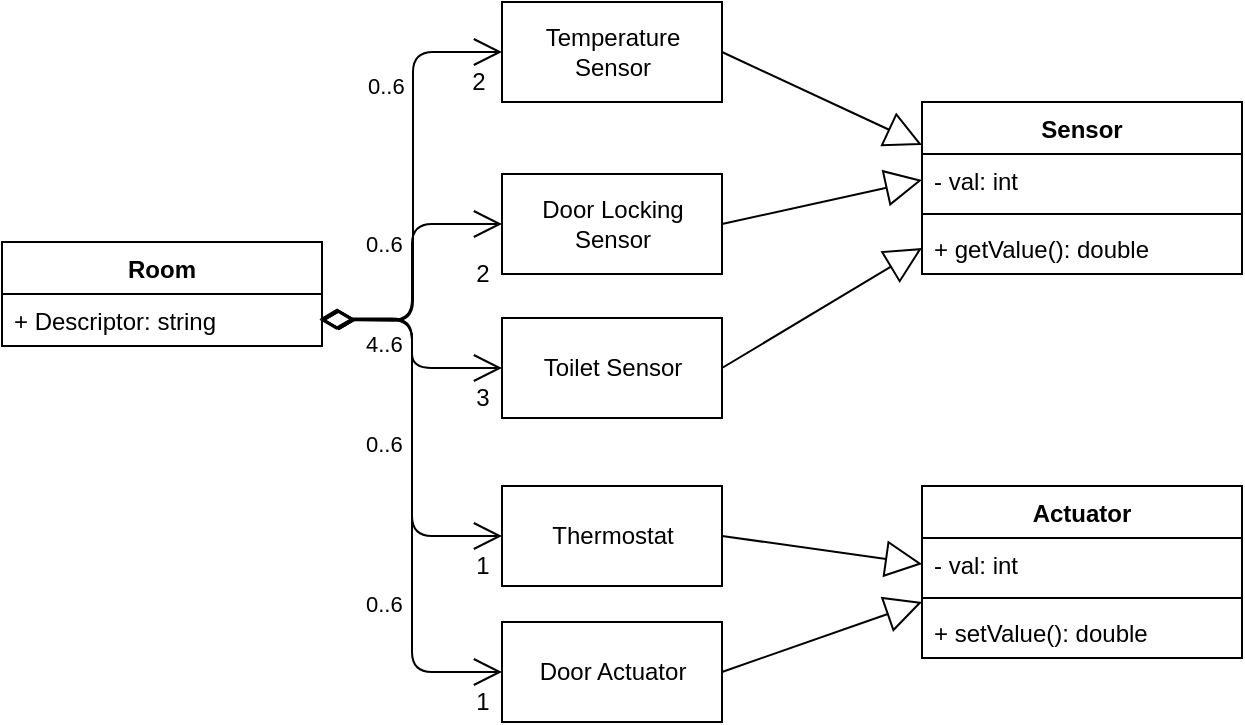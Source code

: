 <mxfile version="12.9.3" type="device"><diagram id="3Pt5scajPjNzUHkOrpBH" name="Page-1"><mxGraphModel dx="1178" dy="675" grid="1" gridSize="10" guides="1" tooltips="1" connect="1" arrows="1" fold="1" page="1" pageScale="1" pageWidth="1169" pageHeight="827" math="0" shadow="0"><root><mxCell id="0"/><mxCell id="1" parent="0"/><mxCell id="AfueZ1ysDypsQj0NQMHV-8" value="Temperature&lt;br&gt;Sensor" style="html=1;" parent="1" vertex="1"><mxGeometry x="310" y="340" width="110" height="50" as="geometry"/></mxCell><mxCell id="AfueZ1ysDypsQj0NQMHV-13" value="Door Locking&lt;br&gt;Sensor" style="html=1;" parent="1" vertex="1"><mxGeometry x="310" y="426" width="110" height="50" as="geometry"/></mxCell><mxCell id="AfueZ1ysDypsQj0NQMHV-15" value="0..6" style="endArrow=open;html=1;endSize=12;startArrow=diamondThin;startSize=14;startFill=0;edgeStyle=orthogonalEdgeStyle;align=left;verticalAlign=bottom;entryX=0;entryY=0.5;entryDx=0;entryDy=0;" parent="1" target="AfueZ1ysDypsQj0NQMHV-8" edge="1"><mxGeometry x="0.375" y="25" relative="1" as="geometry"><mxPoint x="220" y="499" as="sourcePoint"/><mxPoint x="290" y="640" as="targetPoint"/><mxPoint as="offset"/></mxGeometry></mxCell><mxCell id="AfueZ1ysDypsQj0NQMHV-16" value="2" style="text;html=1;resizable=0;points=[];align=center;verticalAlign=middle;labelBackgroundColor=#ffffff;" parent="AfueZ1ysDypsQj0NQMHV-15" vertex="1" connectable="0"><mxGeometry x="0.903" y="-3" relative="1" as="geometry"><mxPoint x="-1" y="12" as="offset"/></mxGeometry></mxCell><mxCell id="AfueZ1ysDypsQj0NQMHV-17" value="" style="endArrow=block;endSize=16;endFill=0;html=1;entryX=0;entryY=0.25;entryDx=0;entryDy=0;exitX=1;exitY=0.5;exitDx=0;exitDy=0;" parent="1" source="AfueZ1ysDypsQj0NQMHV-8" target="AfueZ1ysDypsQj0NQMHV-9" edge="1"><mxGeometry x="0.058" y="-8" width="160" relative="1" as="geometry"><mxPoint x="190" y="640" as="sourcePoint"/><mxPoint x="350" y="640" as="targetPoint"/><mxPoint as="offset"/></mxGeometry></mxCell><mxCell id="AfueZ1ysDypsQj0NQMHV-18" value="" style="endArrow=block;endSize=16;endFill=0;html=1;entryX=0;entryY=0.5;entryDx=0;entryDy=0;exitX=1;exitY=0.5;exitDx=0;exitDy=0;" parent="1" source="AfueZ1ysDypsQj0NQMHV-13" target="AfueZ1ysDypsQj0NQMHV-10" edge="1"><mxGeometry x="0.058" y="-8" width="160" relative="1" as="geometry"><mxPoint x="440" y="570" as="sourcePoint"/><mxPoint x="550" y="464.0" as="targetPoint"/><mxPoint as="offset"/></mxGeometry></mxCell><mxCell id="s8RaV9ek4FCz3kDoMfTA-5" value="Thermostat" style="html=1;" parent="1" vertex="1"><mxGeometry x="310" y="582" width="110" height="50" as="geometry"/></mxCell><mxCell id="s8RaV9ek4FCz3kDoMfTA-6" value="Toilet Sensor" style="html=1;" parent="1" vertex="1"><mxGeometry x="310" y="498" width="110" height="50" as="geometry"/></mxCell><mxCell id="s8RaV9ek4FCz3kDoMfTA-7" value="" style="endArrow=block;endSize=16;endFill=0;html=1;entryX=0;entryY=0.5;entryDx=0;entryDy=0;exitX=1;exitY=0.5;exitDx=0;exitDy=0;" parent="1" source="s8RaV9ek4FCz3kDoMfTA-6" target="AfueZ1ysDypsQj0NQMHV-12" edge="1"><mxGeometry x="0.058" y="-8" width="160" relative="1" as="geometry"><mxPoint x="430" y="461" as="sourcePoint"/><mxPoint x="530" y="423" as="targetPoint"/><mxPoint as="offset"/></mxGeometry></mxCell><mxCell id="s8RaV9ek4FCz3kDoMfTA-8" value="" style="endArrow=block;endSize=16;endFill=0;html=1;entryX=0;entryY=0.5;entryDx=0;entryDy=0;exitX=1;exitY=0.5;exitDx=0;exitDy=0;" parent="1" source="s8RaV9ek4FCz3kDoMfTA-5" target="s8RaV9ek4FCz3kDoMfTA-2" edge="1"><mxGeometry x="0.058" y="-8" width="160" relative="1" as="geometry"><mxPoint x="440" y="471" as="sourcePoint"/><mxPoint x="540" y="433" as="targetPoint"/><mxPoint as="offset"/></mxGeometry></mxCell><mxCell id="AfueZ1ysDypsQj0NQMHV-4" value="Room" style="swimlane;fontStyle=1;align=center;verticalAlign=top;childLayout=stackLayout;horizontal=1;startSize=26;horizontalStack=0;resizeParent=1;resizeParentMax=0;resizeLast=0;collapsible=1;marginBottom=0;" parent="1" vertex="1"><mxGeometry x="60" y="460" width="160" height="52" as="geometry"/></mxCell><mxCell id="AfueZ1ysDypsQj0NQMHV-5" value="+ Descriptor: string" style="text;strokeColor=none;fillColor=none;align=left;verticalAlign=top;spacingLeft=4;spacingRight=4;overflow=hidden;rotatable=0;points=[[0,0.5],[1,0.5]];portConstraint=eastwest;" parent="AfueZ1ysDypsQj0NQMHV-4" vertex="1"><mxGeometry y="26" width="160" height="26" as="geometry"/></mxCell><mxCell id="AfueZ1ysDypsQj0NQMHV-9" value="Sensor" style="swimlane;fontStyle=1;align=center;verticalAlign=top;childLayout=stackLayout;horizontal=1;startSize=26;horizontalStack=0;resizeParent=1;resizeParentMax=0;resizeLast=0;collapsible=1;marginBottom=0;" parent="1" vertex="1"><mxGeometry x="520" y="390" width="160" height="86" as="geometry"/></mxCell><mxCell id="AfueZ1ysDypsQj0NQMHV-10" value="- val: int" style="text;strokeColor=none;fillColor=none;align=left;verticalAlign=top;spacingLeft=4;spacingRight=4;overflow=hidden;rotatable=0;points=[[0,0.5],[1,0.5]];portConstraint=eastwest;" parent="AfueZ1ysDypsQj0NQMHV-9" vertex="1"><mxGeometry y="26" width="160" height="26" as="geometry"/></mxCell><mxCell id="AfueZ1ysDypsQj0NQMHV-11" value="" style="line;strokeWidth=1;fillColor=none;align=left;verticalAlign=middle;spacingTop=-1;spacingLeft=3;spacingRight=3;rotatable=0;labelPosition=right;points=[];portConstraint=eastwest;" parent="AfueZ1ysDypsQj0NQMHV-9" vertex="1"><mxGeometry y="52" width="160" height="8" as="geometry"/></mxCell><mxCell id="AfueZ1ysDypsQj0NQMHV-12" value="+ getValue(): double" style="text;strokeColor=none;fillColor=none;align=left;verticalAlign=top;spacingLeft=4;spacingRight=4;overflow=hidden;rotatable=0;points=[[0,0.5],[1,0.5]];portConstraint=eastwest;" parent="AfueZ1ysDypsQj0NQMHV-9" vertex="1"><mxGeometry y="60" width="160" height="26" as="geometry"/></mxCell><mxCell id="WENLsrXnCyXyM0bJ2roN-1" value="Door Actuator" style="html=1;" vertex="1" parent="1"><mxGeometry x="310" y="650" width="110" height="50" as="geometry"/></mxCell><mxCell id="s8RaV9ek4FCz3kDoMfTA-1" value="Actuator" style="swimlane;fontStyle=1;align=center;verticalAlign=top;childLayout=stackLayout;horizontal=1;startSize=26;horizontalStack=0;resizeParent=1;resizeParentMax=0;resizeLast=0;collapsible=1;marginBottom=0;" parent="1" vertex="1"><mxGeometry x="520" y="582" width="160" height="86" as="geometry"/></mxCell><mxCell id="s8RaV9ek4FCz3kDoMfTA-2" value="- val: int" style="text;strokeColor=none;fillColor=none;align=left;verticalAlign=top;spacingLeft=4;spacingRight=4;overflow=hidden;rotatable=0;points=[[0,0.5],[1,0.5]];portConstraint=eastwest;" parent="s8RaV9ek4FCz3kDoMfTA-1" vertex="1"><mxGeometry y="26" width="160" height="26" as="geometry"/></mxCell><mxCell id="s8RaV9ek4FCz3kDoMfTA-3" value="" style="line;strokeWidth=1;fillColor=none;align=left;verticalAlign=middle;spacingTop=-1;spacingLeft=3;spacingRight=3;rotatable=0;labelPosition=right;points=[];portConstraint=eastwest;" parent="s8RaV9ek4FCz3kDoMfTA-1" vertex="1"><mxGeometry y="52" width="160" height="8" as="geometry"/></mxCell><mxCell id="s8RaV9ek4FCz3kDoMfTA-4" value="+ setValue(): double" style="text;strokeColor=none;fillColor=none;align=left;verticalAlign=top;spacingLeft=4;spacingRight=4;overflow=hidden;rotatable=0;points=[[0,0.5],[1,0.5]];portConstraint=eastwest;" parent="s8RaV9ek4FCz3kDoMfTA-1" vertex="1"><mxGeometry y="60" width="160" height="26" as="geometry"/></mxCell><mxCell id="WENLsrXnCyXyM0bJ2roN-2" value="" style="endArrow=block;endSize=16;endFill=0;html=1;exitX=1;exitY=0.5;exitDx=0;exitDy=0;" edge="1" parent="1" source="WENLsrXnCyXyM0bJ2roN-1"><mxGeometry x="0.058" y="-8" width="160" relative="1" as="geometry"><mxPoint x="430" y="670" as="sourcePoint"/><mxPoint x="520" y="640" as="targetPoint"/><mxPoint as="offset"/></mxGeometry></mxCell><mxCell id="WENLsrXnCyXyM0bJ2roN-3" value="0..6" style="endArrow=open;html=1;endSize=12;startArrow=diamondThin;startSize=14;startFill=0;edgeStyle=orthogonalEdgeStyle;align=left;verticalAlign=bottom;exitX=1;exitY=0.5;exitDx=0;exitDy=0;entryX=0;entryY=0.5;entryDx=0;entryDy=0;" edge="1" parent="1" source="AfueZ1ysDypsQj0NQMHV-5" target="AfueZ1ysDypsQj0NQMHV-13"><mxGeometry x="0.072" y="25" relative="1" as="geometry"><mxPoint x="230" y="509" as="sourcePoint"/><mxPoint x="320" y="375" as="targetPoint"/><mxPoint as="offset"/></mxGeometry></mxCell><mxCell id="WENLsrXnCyXyM0bJ2roN-4" value="2" style="text;html=1;resizable=0;points=[];align=center;verticalAlign=middle;labelBackgroundColor=#ffffff;" vertex="1" connectable="0" parent="WENLsrXnCyXyM0bJ2roN-3"><mxGeometry x="0.903" y="-3" relative="1" as="geometry"><mxPoint x="-3.39" y="22" as="offset"/></mxGeometry></mxCell><mxCell id="WENLsrXnCyXyM0bJ2roN-5" value="4..6" style="endArrow=open;html=1;endSize=12;startArrow=diamondThin;startSize=14;startFill=0;edgeStyle=orthogonalEdgeStyle;align=left;verticalAlign=bottom;entryX=0;entryY=0.5;entryDx=0;entryDy=0;exitX=1;exitY=0.5;exitDx=0;exitDy=0;" edge="1" parent="1" source="AfueZ1ysDypsQj0NQMHV-5" target="s8RaV9ek4FCz3kDoMfTA-6"><mxGeometry x="0.158" y="-25" relative="1" as="geometry"><mxPoint x="230" y="500" as="sourcePoint"/><mxPoint x="320" y="461" as="targetPoint"/><mxPoint as="offset"/></mxGeometry></mxCell><mxCell id="WENLsrXnCyXyM0bJ2roN-6" value="3" style="text;html=1;resizable=0;points=[];align=center;verticalAlign=middle;labelBackgroundColor=#ffffff;" vertex="1" connectable="0" parent="WENLsrXnCyXyM0bJ2roN-5"><mxGeometry x="0.903" y="-3" relative="1" as="geometry"><mxPoint x="-4.61" y="12" as="offset"/></mxGeometry></mxCell><mxCell id="WENLsrXnCyXyM0bJ2roN-7" value="0..6" style="endArrow=open;html=1;endSize=12;startArrow=diamondThin;startSize=14;startFill=0;edgeStyle=orthogonalEdgeStyle;align=left;verticalAlign=bottom;entryX=0;entryY=0.5;entryDx=0;entryDy=0;exitX=0.994;exitY=0.472;exitDx=0;exitDy=0;exitPerimeter=0;" edge="1" parent="1" source="AfueZ1ysDypsQj0NQMHV-5" target="s8RaV9ek4FCz3kDoMfTA-5"><mxGeometry x="0.179" y="-25" relative="1" as="geometry"><mxPoint x="220" y="500" as="sourcePoint"/><mxPoint x="330" y="471" as="targetPoint"/><mxPoint as="offset"/></mxGeometry></mxCell><mxCell id="WENLsrXnCyXyM0bJ2roN-8" value="1" style="text;html=1;resizable=0;points=[];align=center;verticalAlign=middle;labelBackgroundColor=#ffffff;" vertex="1" connectable="0" parent="WENLsrXnCyXyM0bJ2roN-7"><mxGeometry x="0.903" y="-3" relative="1" as="geometry"><mxPoint x="-1" y="12" as="offset"/></mxGeometry></mxCell><mxCell id="WENLsrXnCyXyM0bJ2roN-9" value="0..6" style="endArrow=open;html=1;endSize=12;startArrow=diamondThin;startSize=14;startFill=0;edgeStyle=orthogonalEdgeStyle;align=left;verticalAlign=bottom;entryX=0;entryY=0.5;entryDx=0;entryDy=0;exitX=0.992;exitY=0.494;exitDx=0;exitDy=0;exitPerimeter=0;" edge="1" parent="1" source="AfueZ1ysDypsQj0NQMHV-5" target="WENLsrXnCyXyM0bJ2roN-1"><mxGeometry x="0.477" y="-25" relative="1" as="geometry"><mxPoint x="220" y="500" as="sourcePoint"/><mxPoint x="340" y="481" as="targetPoint"/><mxPoint as="offset"/></mxGeometry></mxCell><mxCell id="WENLsrXnCyXyM0bJ2roN-10" value="1" style="text;html=1;resizable=0;points=[];align=center;verticalAlign=middle;labelBackgroundColor=#ffffff;" vertex="1" connectable="0" parent="WENLsrXnCyXyM0bJ2roN-9"><mxGeometry x="0.903" y="-3" relative="1" as="geometry"><mxPoint x="3.03" y="12" as="offset"/></mxGeometry></mxCell></root></mxGraphModel></diagram></mxfile>